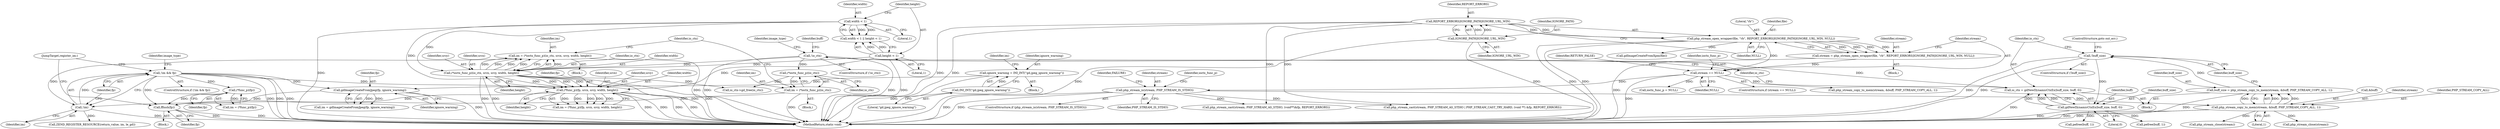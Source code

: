 digraph "0_php_4435b9142ff9813845d5c97ab29a5d637bedb257_3@pointer" {
"1000336" [label="(Call,fflush(fp))"];
"1000306" [label="(Call,(*func_p)(fp, srcx, srcy, width, height))"];
"1000295" [label="(Call,!im && fp)"];
"1000296" [label="(Call,!im)"];
"1000258" [label="(Call,im = (*ioctx_func_p)(io_ctx, srcx, srcy, width, height))"];
"1000260" [label="(Call,(*ioctx_func_p)(io_ctx, srcx, srcy, width, height))"];
"1000246" [label="(Call,!io_ctx)"];
"1000239" [label="(Call,io_ctx = gdNewDynamicCtxEx(buff_size, buff, 0))"];
"1000241" [label="(Call,gdNewDynamicCtxEx(buff_size, buff, 0))"];
"1000235" [label="(Call,!buff_size)"];
"1000226" [label="(Call,buff_size = php_stream_copy_to_mem(stream, &buff, PHP_STREAM_COPY_ALL, 1))"];
"1000228" [label="(Call,php_stream_copy_to_mem(stream, &buff, PHP_STREAM_COPY_ALL, 1))"];
"1000202" [label="(Call,php_stream_is(stream, PHP_STREAM_IS_STDIO))"];
"1000162" [label="(Call,stream == NULL)"];
"1000150" [label="(Call,stream = php_stream_open_wrapper(file, \"rb\", REPORT_ERRORS|IGNORE_PATH|IGNORE_URL_WIN, NULL))"];
"1000152" [label="(Call,php_stream_open_wrapper(file, \"rb\", REPORT_ERRORS|IGNORE_PATH|IGNORE_URL_WIN, NULL))"];
"1000155" [label="(Call,REPORT_ERRORS|IGNORE_PATH|IGNORE_URL_WIN)"];
"1000157" [label="(Call,IGNORE_PATH|IGNORE_URL_WIN)"];
"1000138" [label="(Call,width < 1)"];
"1000141" [label="(Call,height < 1)"];
"1000268" [label="(Call,im = (*ioctx_func_p)(io_ctx))"];
"1000270" [label="(Call,(*ioctx_func_p)(io_ctx))"];
"1000326" [label="(Call,gdImageCreateFromJpeg(fp, ignore_warning))"];
"1000320" [label="(Call,ignore_warning = INI_INT(\"gd.jpeg_ignore_warning\"))"];
"1000322" [label="(Call,INI_INT(\"gd.jpeg_ignore_warning\"))"];
"1000333" [label="(Call,(*func_p)(fp))"];
"1000166" [label="(Identifier,RETURN_FALSE)"];
"1000272" [label="(Call,io_ctx->gd_free(io_ctx))"];
"1000321" [label="(Identifier,ignore_warning)"];
"1000203" [label="(Identifier,stream)"];
"1000221" [label="(Identifier,ioctx_func_p)"];
"1000162" [label="(Call,stream == NULL)"];
"1000242" [label="(Identifier,buff_size)"];
"1000168" [label="(Identifier,ioctx_func_p)"];
"1000246" [label="(Call,!io_ctx)"];
"1000112" [label="(Block,)"];
"1000263" [label="(Identifier,srcy)"];
"1000304" [label="(Call,im = (*func_p)(fp, srcx, srcy, width, height))"];
"1000262" [label="(Identifier,srcx)"];
"1000331" [label="(Call,im = (*func_p)(fp))"];
"1000311" [label="(Identifier,height)"];
"1000326" [label="(Call,gdImageCreateFromJpeg(fp, ignore_warning))"];
"1000238" [label="(ControlStructure,goto out_err;)"];
"1000209" [label="(Call,php_stream_cast(stream, PHP_STREAM_AS_STDIO, (void**)&fp, REPORT_ERRORS))"];
"1000323" [label="(Literal,\"gd.jpeg_ignore_warning\")"];
"1000296" [label="(Call,!im)"];
"1000167" [label="(Call,ioctx_func_p = NULL)"];
"1000164" [label="(Identifier,NULL)"];
"1000141" [label="(Call,height < 1)"];
"1000353" [label="(MethodReturn,static void)"];
"1000307" [label="(Identifier,fp)"];
"1000260" [label="(Call,(*ioctx_func_p)(io_ctx, srcx, srcy, width, height))"];
"1000234" [label="(ControlStructure,if (!buff_size))"];
"1000308" [label="(Identifier,srcx)"];
"1000226" [label="(Call,buff_size = php_stream_copy_to_mem(stream, &buff, PHP_STREAM_COPY_ALL, 1))"];
"1000320" [label="(Call,ignore_warning = INI_INT(\"gd.jpeg_ignore_warning\"))"];
"1000268" [label="(Call,im = (*ioctx_func_p)(io_ctx))"];
"1000346" [label="(Call,php_stream_close(stream))"];
"1000322" [label="(Call,INI_INT(\"gd.jpeg_ignore_warning\"))"];
"1000294" [label="(ControlStructure,if (!im && fp))"];
"1000259" [label="(Identifier,im)"];
"1000208" [label="(Identifier,FAILURE)"];
"1000161" [label="(ControlStructure,if (stream == NULL))"];
"1000244" [label="(Literal,0)"];
"1000249" [label="(Call,pefree(buff, 1))"];
"1000140" [label="(Literal,1)"];
"1000261" [label="(Identifier,io_ctx)"];
"1000155" [label="(Call,REPORT_ERRORS|IGNORE_PATH|IGNORE_URL_WIN)"];
"1000240" [label="(Identifier,io_ctx)"];
"1000158" [label="(Identifier,IGNORE_PATH)"];
"1000241" [label="(Call,gdNewDynamicCtxEx(buff_size, buff, 0))"];
"1000282" [label="(Call,php_stream_cast(stream, PHP_STREAM_AS_STDIO | PHP_STREAM_CAST_TRY_HARD, (void **) &fp, REPORT_ERRORS))"];
"1000264" [label="(Identifier,width)"];
"1000336" [label="(Call,fflush(fp))"];
"1000257" [label="(Block,)"];
"1000245" [label="(ControlStructure,if (!io_ctx))"];
"1000143" [label="(Literal,1)"];
"1000295" [label="(Call,!im && fp)"];
"1000157" [label="(Call,IGNORE_PATH|IGNORE_URL_WIN)"];
"1000302" [label="(Block,)"];
"1000297" [label="(Identifier,im)"];
"1000156" [label="(Identifier,REPORT_ERRORS)"];
"1000327" [label="(Identifier,fp)"];
"1000154" [label="(Literal,\"rb\")"];
"1000239" [label="(Call,io_ctx = gdNewDynamicCtxEx(buff_size, buff, 0))"];
"1000142" [label="(Identifier,height)"];
"1000299" [label="(Block,)"];
"1000309" [label="(Identifier,srcy)"];
"1000137" [label="(Call,width < 1 || height < 1)"];
"1000258" [label="(Call,im = (*ioctx_func_p)(io_ctx, srcx, srcy, width, height))"];
"1000324" [label="(Call,im = gdImageCreateFromJpeg(fp, ignore_warning))"];
"1000301" [label="(Identifier,image_type)"];
"1000153" [label="(Identifier,file)"];
"1000150" [label="(Call,stream = php_stream_open_wrapper(file, \"rb\", REPORT_ERRORS|IGNORE_PATH|IGNORE_URL_WIN, NULL))"];
"1000151" [label="(Identifier,stream)"];
"1000228" [label="(Call,php_stream_copy_to_mem(stream, &buff, PHP_STREAM_COPY_ALL, 1))"];
"1000179" [label="(Call,php_stream_copy_to_mem(stream, &buff, PHP_STREAM_COPY_ALL, 1))"];
"1000325" [label="(Identifier,im)"];
"1000270" [label="(Call,(*ioctx_func_p)(io_ctx))"];
"1000271" [label="(Identifier,io_ctx)"];
"1000342" [label="(Call,ZEND_REGISTER_RESOURCE(return_value, im, le_gd))"];
"1000227" [label="(Identifier,buff_size)"];
"1000201" [label="(ControlStructure,if (php_stream_is(stream, PHP_STREAM_IS_STDIO)))"];
"1000160" [label="(Identifier,NULL)"];
"1000243" [label="(Identifier,buff)"];
"1000273" [label="(Identifier,io_ctx)"];
"1000338" [label="(JumpTarget,register_im:)"];
"1000204" [label="(Identifier,PHP_STREAM_IS_STDIO)"];
"1000236" [label="(Identifier,buff_size)"];
"1000316" [label="(Call,gdImageCreateFromXpm(file))"];
"1000222" [label="(Block,)"];
"1000235" [label="(Call,!buff_size)"];
"1000306" [label="(Call,(*func_p)(fp, srcx, srcy, width, height))"];
"1000202" [label="(Call,php_stream_is(stream, PHP_STREAM_IS_STDIO))"];
"1000233" [label="(Literal,1)"];
"1000163" [label="(Identifier,stream)"];
"1000230" [label="(Call,&buff)"];
"1000229" [label="(Identifier,stream)"];
"1000232" [label="(Identifier,PHP_STREAM_COPY_ALL)"];
"1000267" [label="(Block,)"];
"1000139" [label="(Identifier,width)"];
"1000310" [label="(Identifier,width)"];
"1000334" [label="(Identifier,fp)"];
"1000255" [label="(Identifier,image_type)"];
"1000159" [label="(Identifier,IGNORE_URL_WIN)"];
"1000333" [label="(Call,(*func_p)(fp))"];
"1000269" [label="(Identifier,im)"];
"1000350" [label="(Call,php_stream_close(stream))"];
"1000274" [label="(Call,pefree(buff, 1))"];
"1000298" [label="(Identifier,fp)"];
"1000250" [label="(Identifier,buff)"];
"1000247" [label="(Identifier,io_ctx)"];
"1000152" [label="(Call,php_stream_open_wrapper(file, \"rb\", REPORT_ERRORS|IGNORE_PATH|IGNORE_URL_WIN, NULL))"];
"1000328" [label="(Identifier,ignore_warning)"];
"1000265" [label="(Identifier,height)"];
"1000138" [label="(Call,width < 1)"];
"1000337" [label="(Identifier,fp)"];
"1000336" -> "1000299"  [label="AST: "];
"1000336" -> "1000337"  [label="CFG: "];
"1000337" -> "1000336"  [label="AST: "];
"1000338" -> "1000336"  [label="CFG: "];
"1000336" -> "1000353"  [label="DDG: "];
"1000336" -> "1000353"  [label="DDG: "];
"1000306" -> "1000336"  [label="DDG: "];
"1000326" -> "1000336"  [label="DDG: "];
"1000333" -> "1000336"  [label="DDG: "];
"1000295" -> "1000336"  [label="DDG: "];
"1000306" -> "1000304"  [label="AST: "];
"1000306" -> "1000311"  [label="CFG: "];
"1000307" -> "1000306"  [label="AST: "];
"1000308" -> "1000306"  [label="AST: "];
"1000309" -> "1000306"  [label="AST: "];
"1000310" -> "1000306"  [label="AST: "];
"1000311" -> "1000306"  [label="AST: "];
"1000304" -> "1000306"  [label="CFG: "];
"1000306" -> "1000353"  [label="DDG: "];
"1000306" -> "1000353"  [label="DDG: "];
"1000306" -> "1000353"  [label="DDG: "];
"1000306" -> "1000353"  [label="DDG: "];
"1000306" -> "1000304"  [label="DDG: "];
"1000306" -> "1000304"  [label="DDG: "];
"1000306" -> "1000304"  [label="DDG: "];
"1000306" -> "1000304"  [label="DDG: "];
"1000306" -> "1000304"  [label="DDG: "];
"1000295" -> "1000306"  [label="DDG: "];
"1000260" -> "1000306"  [label="DDG: "];
"1000260" -> "1000306"  [label="DDG: "];
"1000260" -> "1000306"  [label="DDG: "];
"1000260" -> "1000306"  [label="DDG: "];
"1000138" -> "1000306"  [label="DDG: "];
"1000141" -> "1000306"  [label="DDG: "];
"1000295" -> "1000294"  [label="AST: "];
"1000295" -> "1000296"  [label="CFG: "];
"1000295" -> "1000298"  [label="CFG: "];
"1000296" -> "1000295"  [label="AST: "];
"1000298" -> "1000295"  [label="AST: "];
"1000301" -> "1000295"  [label="CFG: "];
"1000338" -> "1000295"  [label="CFG: "];
"1000295" -> "1000353"  [label="DDG: "];
"1000295" -> "1000353"  [label="DDG: "];
"1000295" -> "1000353"  [label="DDG: "];
"1000296" -> "1000295"  [label="DDG: "];
"1000295" -> "1000326"  [label="DDG: "];
"1000295" -> "1000333"  [label="DDG: "];
"1000296" -> "1000297"  [label="CFG: "];
"1000297" -> "1000296"  [label="AST: "];
"1000298" -> "1000296"  [label="CFG: "];
"1000296" -> "1000353"  [label="DDG: "];
"1000258" -> "1000296"  [label="DDG: "];
"1000268" -> "1000296"  [label="DDG: "];
"1000296" -> "1000342"  [label="DDG: "];
"1000258" -> "1000257"  [label="AST: "];
"1000258" -> "1000260"  [label="CFG: "];
"1000259" -> "1000258"  [label="AST: "];
"1000260" -> "1000258"  [label="AST: "];
"1000273" -> "1000258"  [label="CFG: "];
"1000258" -> "1000353"  [label="DDG: "];
"1000260" -> "1000258"  [label="DDG: "];
"1000260" -> "1000258"  [label="DDG: "];
"1000260" -> "1000258"  [label="DDG: "];
"1000260" -> "1000258"  [label="DDG: "];
"1000260" -> "1000258"  [label="DDG: "];
"1000260" -> "1000265"  [label="CFG: "];
"1000261" -> "1000260"  [label="AST: "];
"1000262" -> "1000260"  [label="AST: "];
"1000263" -> "1000260"  [label="AST: "];
"1000264" -> "1000260"  [label="AST: "];
"1000265" -> "1000260"  [label="AST: "];
"1000260" -> "1000353"  [label="DDG: "];
"1000260" -> "1000353"  [label="DDG: "];
"1000260" -> "1000353"  [label="DDG: "];
"1000260" -> "1000353"  [label="DDG: "];
"1000246" -> "1000260"  [label="DDG: "];
"1000138" -> "1000260"  [label="DDG: "];
"1000141" -> "1000260"  [label="DDG: "];
"1000260" -> "1000272"  [label="DDG: "];
"1000246" -> "1000245"  [label="AST: "];
"1000246" -> "1000247"  [label="CFG: "];
"1000247" -> "1000246"  [label="AST: "];
"1000250" -> "1000246"  [label="CFG: "];
"1000255" -> "1000246"  [label="CFG: "];
"1000246" -> "1000353"  [label="DDG: "];
"1000246" -> "1000353"  [label="DDG: "];
"1000239" -> "1000246"  [label="DDG: "];
"1000246" -> "1000270"  [label="DDG: "];
"1000239" -> "1000222"  [label="AST: "];
"1000239" -> "1000241"  [label="CFG: "];
"1000240" -> "1000239"  [label="AST: "];
"1000241" -> "1000239"  [label="AST: "];
"1000247" -> "1000239"  [label="CFG: "];
"1000239" -> "1000353"  [label="DDG: "];
"1000241" -> "1000239"  [label="DDG: "];
"1000241" -> "1000239"  [label="DDG: "];
"1000241" -> "1000239"  [label="DDG: "];
"1000241" -> "1000244"  [label="CFG: "];
"1000242" -> "1000241"  [label="AST: "];
"1000243" -> "1000241"  [label="AST: "];
"1000244" -> "1000241"  [label="AST: "];
"1000241" -> "1000353"  [label="DDG: "];
"1000235" -> "1000241"  [label="DDG: "];
"1000241" -> "1000249"  [label="DDG: "];
"1000241" -> "1000274"  [label="DDG: "];
"1000235" -> "1000234"  [label="AST: "];
"1000235" -> "1000236"  [label="CFG: "];
"1000236" -> "1000235"  [label="AST: "];
"1000238" -> "1000235"  [label="CFG: "];
"1000240" -> "1000235"  [label="CFG: "];
"1000235" -> "1000353"  [label="DDG: "];
"1000235" -> "1000353"  [label="DDG: "];
"1000226" -> "1000235"  [label="DDG: "];
"1000226" -> "1000222"  [label="AST: "];
"1000226" -> "1000228"  [label="CFG: "];
"1000227" -> "1000226"  [label="AST: "];
"1000228" -> "1000226"  [label="AST: "];
"1000236" -> "1000226"  [label="CFG: "];
"1000226" -> "1000353"  [label="DDG: "];
"1000228" -> "1000226"  [label="DDG: "];
"1000228" -> "1000226"  [label="DDG: "];
"1000228" -> "1000226"  [label="DDG: "];
"1000228" -> "1000226"  [label="DDG: "];
"1000228" -> "1000233"  [label="CFG: "];
"1000229" -> "1000228"  [label="AST: "];
"1000230" -> "1000228"  [label="AST: "];
"1000232" -> "1000228"  [label="AST: "];
"1000233" -> "1000228"  [label="AST: "];
"1000228" -> "1000353"  [label="DDG: "];
"1000228" -> "1000353"  [label="DDG: "];
"1000202" -> "1000228"  [label="DDG: "];
"1000228" -> "1000346"  [label="DDG: "];
"1000228" -> "1000350"  [label="DDG: "];
"1000202" -> "1000201"  [label="AST: "];
"1000202" -> "1000204"  [label="CFG: "];
"1000203" -> "1000202"  [label="AST: "];
"1000204" -> "1000202"  [label="AST: "];
"1000208" -> "1000202"  [label="CFG: "];
"1000221" -> "1000202"  [label="CFG: "];
"1000202" -> "1000353"  [label="DDG: "];
"1000202" -> "1000353"  [label="DDG: "];
"1000162" -> "1000202"  [label="DDG: "];
"1000202" -> "1000209"  [label="DDG: "];
"1000202" -> "1000282"  [label="DDG: "];
"1000162" -> "1000161"  [label="AST: "];
"1000162" -> "1000164"  [label="CFG: "];
"1000163" -> "1000162"  [label="AST: "];
"1000164" -> "1000162"  [label="AST: "];
"1000166" -> "1000162"  [label="CFG: "];
"1000168" -> "1000162"  [label="CFG: "];
"1000162" -> "1000353"  [label="DDG: "];
"1000150" -> "1000162"  [label="DDG: "];
"1000152" -> "1000162"  [label="DDG: "];
"1000162" -> "1000167"  [label="DDG: "];
"1000162" -> "1000179"  [label="DDG: "];
"1000150" -> "1000112"  [label="AST: "];
"1000150" -> "1000152"  [label="CFG: "];
"1000151" -> "1000150"  [label="AST: "];
"1000152" -> "1000150"  [label="AST: "];
"1000163" -> "1000150"  [label="CFG: "];
"1000150" -> "1000353"  [label="DDG: "];
"1000152" -> "1000150"  [label="DDG: "];
"1000152" -> "1000150"  [label="DDG: "];
"1000152" -> "1000150"  [label="DDG: "];
"1000152" -> "1000150"  [label="DDG: "];
"1000152" -> "1000160"  [label="CFG: "];
"1000153" -> "1000152"  [label="AST: "];
"1000154" -> "1000152"  [label="AST: "];
"1000155" -> "1000152"  [label="AST: "];
"1000160" -> "1000152"  [label="AST: "];
"1000152" -> "1000353"  [label="DDG: "];
"1000152" -> "1000353"  [label="DDG: "];
"1000155" -> "1000152"  [label="DDG: "];
"1000155" -> "1000152"  [label="DDG: "];
"1000152" -> "1000316"  [label="DDG: "];
"1000155" -> "1000157"  [label="CFG: "];
"1000156" -> "1000155"  [label="AST: "];
"1000157" -> "1000155"  [label="AST: "];
"1000160" -> "1000155"  [label="CFG: "];
"1000155" -> "1000353"  [label="DDG: "];
"1000155" -> "1000353"  [label="DDG: "];
"1000157" -> "1000155"  [label="DDG: "];
"1000157" -> "1000155"  [label="DDG: "];
"1000155" -> "1000209"  [label="DDG: "];
"1000155" -> "1000282"  [label="DDG: "];
"1000157" -> "1000159"  [label="CFG: "];
"1000158" -> "1000157"  [label="AST: "];
"1000159" -> "1000157"  [label="AST: "];
"1000157" -> "1000353"  [label="DDG: "];
"1000157" -> "1000353"  [label="DDG: "];
"1000138" -> "1000137"  [label="AST: "];
"1000138" -> "1000140"  [label="CFG: "];
"1000139" -> "1000138"  [label="AST: "];
"1000140" -> "1000138"  [label="AST: "];
"1000142" -> "1000138"  [label="CFG: "];
"1000137" -> "1000138"  [label="CFG: "];
"1000138" -> "1000353"  [label="DDG: "];
"1000138" -> "1000137"  [label="DDG: "];
"1000138" -> "1000137"  [label="DDG: "];
"1000141" -> "1000137"  [label="AST: "];
"1000141" -> "1000143"  [label="CFG: "];
"1000142" -> "1000141"  [label="AST: "];
"1000143" -> "1000141"  [label="AST: "];
"1000137" -> "1000141"  [label="CFG: "];
"1000141" -> "1000353"  [label="DDG: "];
"1000141" -> "1000137"  [label="DDG: "];
"1000141" -> "1000137"  [label="DDG: "];
"1000268" -> "1000267"  [label="AST: "];
"1000268" -> "1000270"  [label="CFG: "];
"1000269" -> "1000268"  [label="AST: "];
"1000270" -> "1000268"  [label="AST: "];
"1000273" -> "1000268"  [label="CFG: "];
"1000268" -> "1000353"  [label="DDG: "];
"1000270" -> "1000268"  [label="DDG: "];
"1000270" -> "1000271"  [label="CFG: "];
"1000271" -> "1000270"  [label="AST: "];
"1000270" -> "1000272"  [label="DDG: "];
"1000326" -> "1000324"  [label="AST: "];
"1000326" -> "1000328"  [label="CFG: "];
"1000327" -> "1000326"  [label="AST: "];
"1000328" -> "1000326"  [label="AST: "];
"1000324" -> "1000326"  [label="CFG: "];
"1000326" -> "1000353"  [label="DDG: "];
"1000326" -> "1000324"  [label="DDG: "];
"1000326" -> "1000324"  [label="DDG: "];
"1000320" -> "1000326"  [label="DDG: "];
"1000320" -> "1000302"  [label="AST: "];
"1000320" -> "1000322"  [label="CFG: "];
"1000321" -> "1000320"  [label="AST: "];
"1000322" -> "1000320"  [label="AST: "];
"1000325" -> "1000320"  [label="CFG: "];
"1000320" -> "1000353"  [label="DDG: "];
"1000322" -> "1000320"  [label="DDG: "];
"1000322" -> "1000323"  [label="CFG: "];
"1000323" -> "1000322"  [label="AST: "];
"1000333" -> "1000331"  [label="AST: "];
"1000333" -> "1000334"  [label="CFG: "];
"1000334" -> "1000333"  [label="AST: "];
"1000331" -> "1000333"  [label="CFG: "];
"1000333" -> "1000331"  [label="DDG: "];
}
